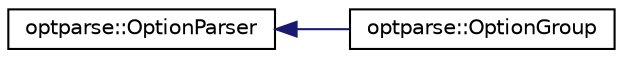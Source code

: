 digraph "Graphical Class Hierarchy"
{
  edge [fontname="Helvetica",fontsize="10",labelfontname="Helvetica",labelfontsize="10"];
  node [fontname="Helvetica",fontsize="10",shape=record];
  rankdir="LR";
  Node1 [label="optparse::OptionParser",height=0.2,width=0.4,color="black", fillcolor="white", style="filled",URL="$classoptparse_1_1_option_parser.html"];
  Node1 -> Node2 [dir="back",color="midnightblue",fontsize="10",style="solid",fontname="Helvetica"];
  Node2 [label="optparse::OptionGroup",height=0.2,width=0.4,color="black", fillcolor="white", style="filled",URL="$classoptparse_1_1_option_group.html"];
}
